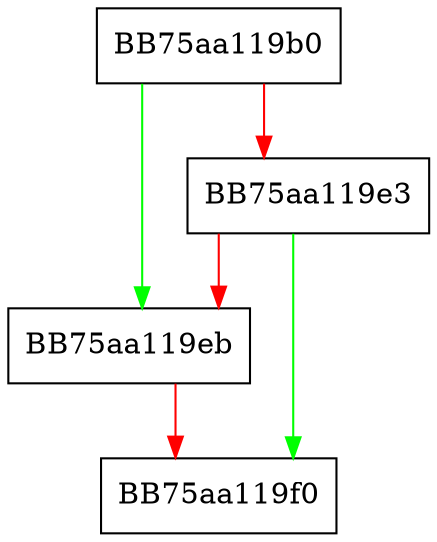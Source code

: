 digraph RpfAPI_VFS_SetAttrib {
  node [shape="box"];
  graph [splines=ortho];
  BB75aa119b0 -> BB75aa119eb [color="green"];
  BB75aa119b0 -> BB75aa119e3 [color="red"];
  BB75aa119e3 -> BB75aa119f0 [color="green"];
  BB75aa119e3 -> BB75aa119eb [color="red"];
  BB75aa119eb -> BB75aa119f0 [color="red"];
}